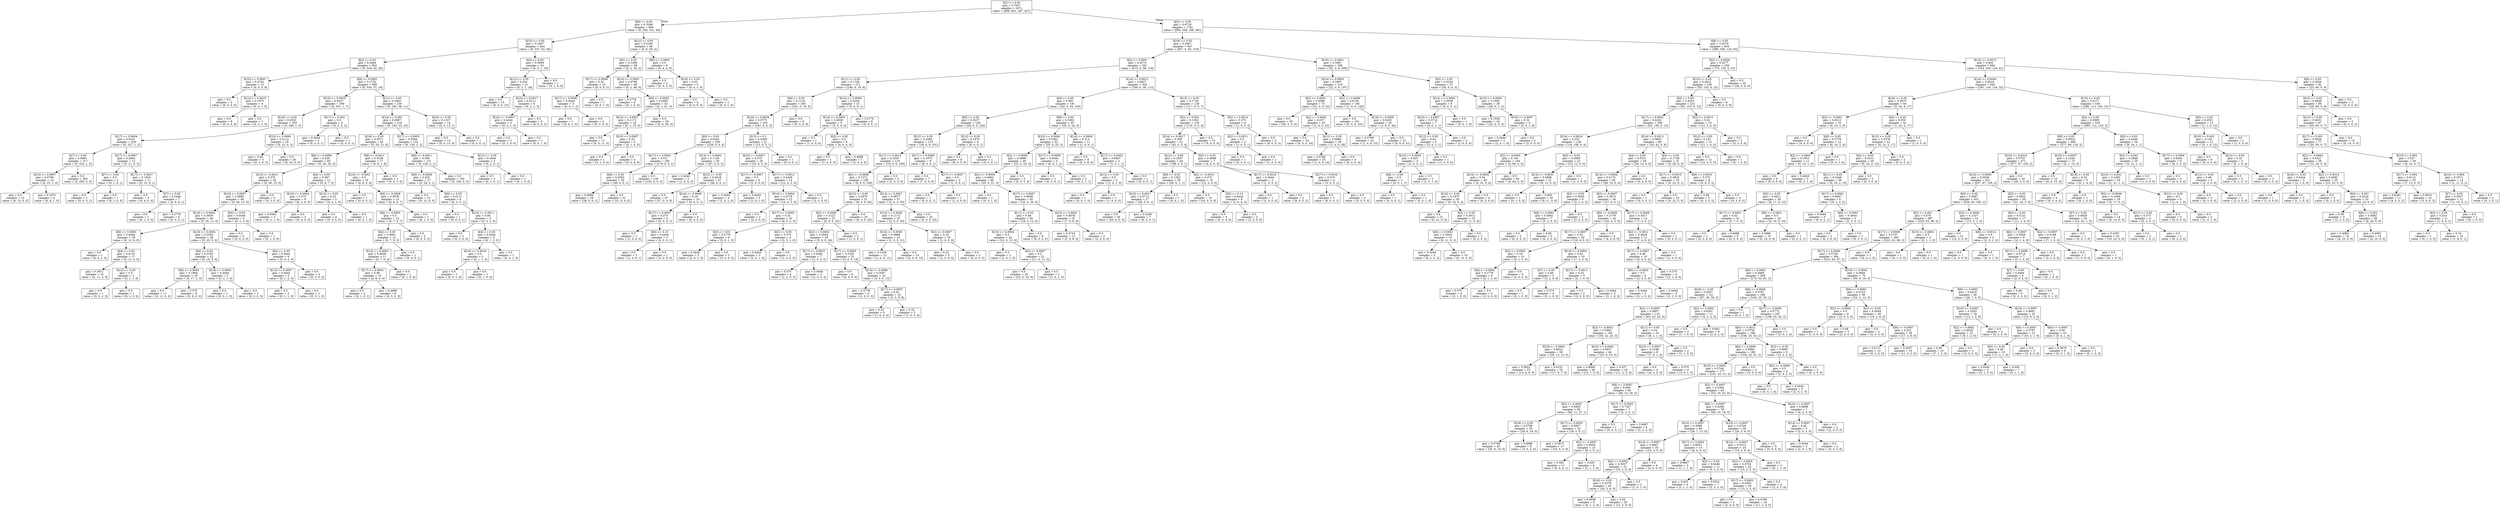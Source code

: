 digraph Tree {
node [shape=box] ;
0 [label="X[1] <= 0.05\ngini = 0.7037\nsamples = 2471\nvalue = [856, 901, 287, 427]"] ;
1 [label="X[8] <= 0.05\ngini = 0.3548\nsamples = 690\nvalue = [0, 543, 101, 46]"] ;
0 -> 1 [labeldistance=2.5, labelangle=45, headlabel="True"] ;
2 [label="X[15] <= 0.05\ngini = 0.2497\nsamples = 624\nvalue = [0, 537, 43, 44]"] ;
1 -> 2 ;
3 [label="X[5] <= 0.05\ngini = 0.2064\nsamples = 602\nvalue = [0, 534, 42, 26]"] ;
2 -> 3 ;
4 [label="X[10] <= 0.0001\ngini = 0.4734\nsamples = 13\nvalue = [0, 0, 5, 8]"] ;
3 -> 4 ;
5 [label="gini = 0.0\nsamples = 4\nvalue = [0, 0, 4, 0]"] ;
4 -> 5 ;
6 [label="X[14] <= 0.0015\ngini = 0.1975\nsamples = 9\nvalue = [0, 0, 1, 8]"] ;
4 -> 6 ;
7 [label="gini = 0.0\nsamples = 8\nvalue = [0, 0, 0, 8]"] ;
6 -> 7 ;
8 [label="gini = 0.0\nsamples = 1\nvalue = [0, 0, 1, 0]"] ;
6 -> 8 ;
9 [label="X[6] <= 0.0001\ngini = 0.1732\nsamples = 589\nvalue = [0, 534, 37, 18]"] ;
3 -> 9 ;
10 [label="X[10] <= 0.0025\ngini = 0.0437\nsamples = 359\nvalue = [0, 351, 1, 7]"] ;
9 -> 10 ;
11 [label="X[18] <= 0.05\ngini = 0.0333\nsamples = 355\nvalue = [0, 349, 1, 5]"] ;
10 -> 11 ;
12 [label="X[17] <= 0.0004\ngini = 0.0181\nsamples = 330\nvalue = [0, 327, 1, 2]"] ;
11 -> 12 ;
13 [label="X[7] <= 0.05\ngini = 0.0063\nsamples = 317\nvalue = [0, 316, 1, 0]"] ;
12 -> 13 ;
14 [label="X[10] <= 0.0007\ngini = 0.0799\nsamples = 24\nvalue = [0, 23, 1, 0]"] ;
13 -> 14 ;
15 [label="gini = 0.0\nsamples = 15\nvalue = [0, 15, 0, 0]"] ;
14 -> 15 ;
16 [label="gini = 0.1975\nsamples = 9\nvalue = [0, 8, 1, 0]"] ;
14 -> 16 ;
17 [label="gini = 0.0\nsamples = 293\nvalue = [0, 293, 0, 0]"] ;
13 -> 17 ;
18 [label="X[17] <= 0.0007\ngini = 0.2604\nsamples = 13\nvalue = [0, 11, 0, 2]"] ;
12 -> 18 ;
19 [label="X[7] <= 0.05\ngini = 0.5\nsamples = 2\nvalue = [0, 1, 0, 1]"] ;
18 -> 19 ;
20 [label="gini = 0.0\nsamples = 1\nvalue = [0, 0, 0, 1]"] ;
19 -> 20 ;
21 [label="gini = 0.0\nsamples = 1\nvalue = [0, 1, 0, 0]"] ;
19 -> 21 ;
22 [label="X[17] <= 0.0027\ngini = 0.1653\nsamples = 11\nvalue = [0, 10, 0, 1]"] ;
18 -> 22 ;
23 [label="gini = 0.0\nsamples = 4\nvalue = [0, 4, 0, 0]"] ;
22 -> 23 ;
24 [label="X[7] <= 0.05\ngini = 0.2449\nsamples = 7\nvalue = [0, 6, 0, 1]"] ;
22 -> 24 ;
25 [label="gini = 0.0\nsamples = 1\nvalue = [0, 1, 0, 0]"] ;
24 -> 25 ;
26 [label="gini = 0.2778\nsamples = 6\nvalue = [0, 5, 0, 1]"] ;
24 -> 26 ;
27 [label="X[10] <= 0.0006\ngini = 0.2112\nsamples = 25\nvalue = [0, 22, 0, 3]"] ;
11 -> 27 ;
28 [label="gini = 0.48\nsamples = 5\nvalue = [0, 2, 0, 3]"] ;
27 -> 28 ;
29 [label="gini = 0.0\nsamples = 20\nvalue = [0, 20, 0, 0]"] ;
27 -> 29 ;
30 [label="X[17] <= 0.002\ngini = 0.5\nsamples = 4\nvalue = [0, 2, 0, 2]"] ;
10 -> 30 ;
31 [label="gini = 0.4444\nsamples = 3\nvalue = [0, 2, 0, 1]"] ;
30 -> 31 ;
32 [label="gini = 0.0\nsamples = 1\nvalue = [0, 0, 0, 1]"] ;
30 -> 32 ;
33 [label="X[11] <= 0.05\ngini = 0.3402\nsamples = 230\nvalue = [0, 183, 36, 11]"] ;
9 -> 33 ;
34 [label="X[14] <= 0.001\ngini = 0.2687\nsamples = 216\nvalue = [0, 183, 23, 10]"] ;
33 -> 34 ;
35 [label="X[16] <= 0.05\ngini = 0.5071\nsamples = 82\nvalue = [0, 53, 21, 8]"] ;
34 -> 35 ;
36 [label="X[6] <= 0.0006\ngini = 0.426\nsamples = 65\nvalue = [0, 45, 20, 0]"] ;
35 -> 36 ;
37 [label="X[10] <= 0.0011\ngini = 0.375\nsamples = 52\nvalue = [0, 39, 13, 0]"] ;
36 -> 37 ;
38 [label="X[10] <= 0.0007\ngini = 0.3898\nsamples = 49\nvalue = [0, 36, 13, 0]"] ;
37 -> 38 ;
39 [label="X[10] <= 0.0002\ngini = 0.3639\nsamples = 46\nvalue = [0, 35, 11, 0]"] ;
38 -> 39 ;
40 [label="X[6] <= 0.0003\ngini = 0.4444\nsamples = 18\nvalue = [0, 12, 6, 0]"] ;
39 -> 40 ;
41 [label="gini = 0.0\nsamples = 1\nvalue = [0, 0, 1, 0]"] ;
40 -> 41 ;
42 [label="X[4] <= 0.05\ngini = 0.4152\nsamples = 17\nvalue = [0, 12, 5, 0]"] ;
40 -> 42 ;
43 [label="gini = 0.3911\nsamples = 15\nvalue = [0, 11, 4, 0]"] ;
42 -> 43 ;
44 [label="X[12] <= 0.05\ngini = 0.5\nsamples = 2\nvalue = [0, 1, 1, 0]"] ;
42 -> 44 ;
45 [label="gini = 0.0\nsamples = 1\nvalue = [0, 0, 1, 0]"] ;
44 -> 45 ;
46 [label="gini = 0.0\nsamples = 1\nvalue = [0, 1, 0, 0]"] ;
44 -> 46 ;
47 [label="X[10] <= 0.0004\ngini = 0.2934\nsamples = 28\nvalue = [0, 23, 5, 0]"] ;
39 -> 47 ;
48 [label="X[4] <= 0.05\ngini = 0.2355\nsamples = 22\nvalue = [0, 19, 3, 0]"] ;
47 -> 48 ;
49 [label="X[6] <= 0.0004\ngini = 0.1884\nsamples = 19\nvalue = [0, 17, 2, 0]"] ;
48 -> 49 ;
50 [label="gini = 0.0\nsamples = 11\nvalue = [0, 11, 0, 0]"] ;
49 -> 50 ;
51 [label="gini = 0.375\nsamples = 8\nvalue = [0, 6, 2, 0]"] ;
49 -> 51 ;
52 [label="X[14] <= 0.0003\ngini = 0.4444\nsamples = 3\nvalue = [0, 2, 1, 0]"] ;
48 -> 52 ;
53 [label="gini = 0.0\nsamples = 1\nvalue = [0, 0, 1, 0]"] ;
52 -> 53 ;
54 [label="gini = 0.0\nsamples = 2\nvalue = [0, 2, 0, 0]"] ;
52 -> 54 ;
55 [label="X[4] <= 0.05\ngini = 0.4444\nsamples = 6\nvalue = [0, 4, 2, 0]"] ;
47 -> 55 ;
56 [label="X[14] <= 0.0007\ngini = 0.4444\nsamples = 3\nvalue = [0, 1, 2, 0]"] ;
55 -> 56 ;
57 [label="gini = 0.5\nsamples = 2\nvalue = [0, 1, 1, 0]"] ;
56 -> 57 ;
58 [label="gini = 0.0\nsamples = 1\nvalue = [0, 0, 1, 0]"] ;
56 -> 58 ;
59 [label="gini = 0.0\nsamples = 3\nvalue = [0, 3, 0, 0]"] ;
55 -> 59 ;
60 [label="X[4] <= 0.05\ngini = 0.4444\nsamples = 3\nvalue = [0, 1, 2, 0]"] ;
38 -> 60 ;
61 [label="gini = 0.0\nsamples = 2\nvalue = [0, 0, 2, 0]"] ;
60 -> 61 ;
62 [label="gini = 0.0\nsamples = 1\nvalue = [0, 1, 0, 0]"] ;
60 -> 62 ;
63 [label="gini = 0.0\nsamples = 3\nvalue = [0, 3, 0, 0]"] ;
37 -> 63 ;
64 [label="X[4] <= 0.05\ngini = 0.497\nsamples = 13\nvalue = [0, 6, 7, 0]"] ;
36 -> 64 ;
65 [label="X[10] <= 0.0004\ngini = 0.375\nsamples = 8\nvalue = [0, 2, 6, 0]"] ;
64 -> 65 ;
66 [label="gini = 0.4444\nsamples = 3\nvalue = [0, 2, 1, 0]"] ;
65 -> 66 ;
67 [label="gini = 0.0\nsamples = 5\nvalue = [0, 0, 5, 0]"] ;
65 -> 67 ;
68 [label="X[12] <= 0.05\ngini = 0.32\nsamples = 5\nvalue = [0, 4, 1, 0]"] ;
64 -> 68 ;
69 [label="gini = 0.0\nsamples = 4\nvalue = [0, 4, 0, 0]"] ;
68 -> 69 ;
70 [label="gini = 0.0\nsamples = 1\nvalue = [0, 0, 1, 0]"] ;
68 -> 70 ;
71 [label="X[6] <= 0.0011\ngini = 0.5536\nsamples = 17\nvalue = [0, 8, 1, 8]"] ;
35 -> 71 ;
72 [label="X[10] <= 0.0001\ngini = 0.5\nsamples = 16\nvalue = [0, 8, 0, 8]"] ;
71 -> 72 ;
73 [label="gini = 0.0\nsamples = 1\nvalue = [0, 0, 0, 1]"] ;
72 -> 73 ;
74 [label="X[6] <= 0.0009\ngini = 0.4978\nsamples = 15\nvalue = [0, 8, 0, 7]"] ;
72 -> 74 ;
75 [label="X[6] <= 0.0005\ngini = 0.5\nsamples = 14\nvalue = [0, 7, 0, 7]"] ;
74 -> 75 ;
76 [label="X[4] <= 0.05\ngini = 0.4861\nsamples = 12\nvalue = [0, 7, 0, 5]"] ;
75 -> 76 ;
77 [label="X[10] <= 0.0005\ngini = 0.4628\nsamples = 11\nvalue = [0, 7, 0, 4]"] ;
76 -> 77 ;
78 [label="X[17] <= 0.0003\ngini = 0.48\nsamples = 10\nvalue = [0, 6, 0, 4]"] ;
77 -> 78 ;
79 [label="gini = 0.5\nsamples = 2\nvalue = [0, 1, 0, 1]"] ;
78 -> 79 ;
80 [label="gini = 0.4688\nsamples = 8\nvalue = [0, 5, 0, 3]"] ;
78 -> 80 ;
81 [label="gini = 0.0\nsamples = 1\nvalue = [0, 1, 0, 0]"] ;
77 -> 81 ;
82 [label="gini = 0.0\nsamples = 1\nvalue = [0, 0, 0, 1]"] ;
76 -> 82 ;
83 [label="gini = 0.0\nsamples = 2\nvalue = [0, 0, 0, 2]"] ;
75 -> 83 ;
84 [label="gini = 0.0\nsamples = 1\nvalue = [0, 1, 0, 0]"] ;
74 -> 84 ;
85 [label="gini = 0.0\nsamples = 1\nvalue = [0, 0, 1, 0]"] ;
71 -> 85 ;
86 [label="X[17] <= 0.0053\ngini = 0.0584\nsamples = 134\nvalue = [0, 130, 2, 2]"] ;
34 -> 86 ;
87 [label="X[6] <= 0.0011\ngini = 0.045\nsamples = 131\nvalue = [0, 128, 2, 1]"] ;
86 -> 87 ;
88 [label="X[6] <= 0.0008\ngini = 0.203\nsamples = 27\nvalue = [0, 24, 2, 1]"] ;
87 -> 88 ;
89 [label="gini = 0.0\nsamples = 21\nvalue = [0, 21, 0, 0]"] ;
88 -> 89 ;
90 [label="X[9] <= 0.05\ngini = 0.6111\nsamples = 6\nvalue = [0, 3, 2, 1]"] ;
88 -> 90 ;
91 [label="gini = 0.0\nsamples = 1\nvalue = [0, 0, 0, 1]"] ;
90 -> 91 ;
92 [label="X[10] <= 0.0011\ngini = 0.48\nsamples = 5\nvalue = [0, 3, 2, 0]"] ;
90 -> 92 ;
93 [label="gini = 0.0\nsamples = 2\nvalue = [0, 2, 0, 0]"] ;
92 -> 93 ;
94 [label="X[4] <= 0.05\ngini = 0.4444\nsamples = 3\nvalue = [0, 1, 2, 0]"] ;
92 -> 94 ;
95 [label="X[10] <= 0.0016\ngini = 0.5\nsamples = 2\nvalue = [0, 1, 1, 0]"] ;
94 -> 95 ;
96 [label="gini = 0.0\nsamples = 1\nvalue = [0, 0, 1, 0]"] ;
95 -> 96 ;
97 [label="gini = 0.0\nsamples = 1\nvalue = [0, 1, 0, 0]"] ;
95 -> 97 ;
98 [label="gini = 0.0\nsamples = 1\nvalue = [0, 0, 1, 0]"] ;
94 -> 98 ;
99 [label="gini = 0.0\nsamples = 104\nvalue = [0, 104, 0, 0]"] ;
87 -> 99 ;
100 [label="X[12] <= 0.05\ngini = 0.4444\nsamples = 3\nvalue = [0, 2, 0, 1]"] ;
86 -> 100 ;
101 [label="gini = 0.5\nsamples = 2\nvalue = [0, 1, 0, 1]"] ;
100 -> 101 ;
102 [label="gini = 0.0\nsamples = 1\nvalue = [0, 1, 0, 0]"] ;
100 -> 102 ;
103 [label="X[16] <= 0.05\ngini = 0.1327\nsamples = 14\nvalue = [0, 0, 13, 1]"] ;
33 -> 103 ;
104 [label="gini = 0.0\nsamples = 13\nvalue = [0, 0, 13, 0]"] ;
103 -> 104 ;
105 [label="gini = 0.0\nsamples = 1\nvalue = [0, 0, 0, 1]"] ;
103 -> 105 ;
106 [label="X[4] <= 0.05\ngini = 0.3099\nsamples = 22\nvalue = [0, 3, 1, 18]"] ;
2 -> 106 ;
107 [label="X[12] <= 0.05\ngini = 0.254\nsamples = 21\nvalue = [0, 2, 1, 18]"] ;
106 -> 107 ;
108 [label="gini = 0.0\nsamples = 15\nvalue = [0, 0, 0, 15]"] ;
107 -> 108 ;
109 [label="X[10] <= 0.0017\ngini = 0.6111\nsamples = 6\nvalue = [0, 2, 1, 3]"] ;
107 -> 109 ;
110 [label="X[10] <= 0.0007\ngini = 0.4444\nsamples = 3\nvalue = [0, 2, 1, 0]"] ;
109 -> 110 ;
111 [label="gini = 0.0\nsamples = 2\nvalue = [0, 2, 0, 0]"] ;
110 -> 111 ;
112 [label="gini = 0.0\nsamples = 1\nvalue = [0, 0, 1, 0]"] ;
110 -> 112 ;
113 [label="gini = 0.0\nsamples = 3\nvalue = [0, 0, 0, 3]"] ;
109 -> 113 ;
114 [label="gini = 0.0\nsamples = 1\nvalue = [0, 1, 0, 0]"] ;
106 -> 114 ;
115 [label="X[12] <= 0.05\ngini = 0.2185\nsamples = 66\nvalue = [0, 6, 58, 2]"] ;
1 -> 115 ;
116 [label="X[5] <= 0.05\ngini = 0.1308\nsamples = 58\nvalue = [0, 2, 54, 2]"] ;
115 -> 116 ;
117 [label="X[17] <= 0.0008\ngini = 0.32\nsamples = 10\nvalue = [0, 0, 8, 2]"] ;
116 -> 117 ;
118 [label="X[17] <= 0.0006\ngini = 0.4444\nsamples = 3\nvalue = [0, 0, 1, 2]"] ;
117 -> 118 ;
119 [label="gini = 0.0\nsamples = 1\nvalue = [0, 0, 1, 0]"] ;
118 -> 119 ;
120 [label="gini = 0.0\nsamples = 2\nvalue = [0, 0, 0, 2]"] ;
118 -> 120 ;
121 [label="gini = 0.0\nsamples = 7\nvalue = [0, 0, 7, 0]"] ;
117 -> 121 ;
122 [label="X[14] <= 0.0002\ngini = 0.0799\nsamples = 48\nvalue = [0, 2, 46, 0]"] ;
116 -> 122 ;
123 [label="gini = 0.2778\nsamples = 6\nvalue = [0, 1, 5, 0]"] ;
122 -> 123 ;
124 [label="X[6] <= 0.0005\ngini = 0.0465\nsamples = 42\nvalue = [0, 1, 41, 0]"] ;
122 -> 124 ;
125 [label="X[14] <= 0.0007\ngini = 0.1172\nsamples = 16\nvalue = [0, 1, 15, 0]"] ;
124 -> 125 ;
126 [label="gini = 0.0\nsamples = 11\nvalue = [0, 0, 11, 0]"] ;
125 -> 126 ;
127 [label="X[10] <= 0.0007\ngini = 0.32\nsamples = 5\nvalue = [0, 1, 4, 0]"] ;
125 -> 127 ;
128 [label="gini = 0.0\nsamples = 1\nvalue = [0, 1, 0, 0]"] ;
127 -> 128 ;
129 [label="gini = 0.0\nsamples = 4\nvalue = [0, 0, 4, 0]"] ;
127 -> 129 ;
130 [label="gini = 0.0\nsamples = 26\nvalue = [0, 0, 26, 0]"] ;
124 -> 130 ;
131 [label="X[6] <= 0.0002\ngini = 0.5\nsamples = 8\nvalue = [0, 4, 4, 0]"] ;
115 -> 131 ;
132 [label="gini = 0.0\nsamples = 3\nvalue = [0, 0, 3, 0]"] ;
131 -> 132 ;
133 [label="X[16] <= 0.05\ngini = 0.32\nsamples = 5\nvalue = [0, 4, 1, 0]"] ;
131 -> 133 ;
134 [label="gini = 0.0\nsamples = 4\nvalue = [0, 4, 0, 0]"] ;
133 -> 134 ;
135 [label="gini = 0.0\nsamples = 1\nvalue = [0, 0, 1, 0]"] ;
133 -> 135 ;
136 [label="X[5] <= 0.05\ngini = 0.6719\nsamples = 1781\nvalue = [856, 358, 186, 381]"] ;
0 -> 136 [labeldistance=2.5, labelangle=-45, headlabel="False"] ;
137 [label="X[18] <= 0.05\ngini = 0.5497\nsamples = 847\nvalue = [467, 0, 62, 318]"] ;
136 -> 137 ;
138 [label="X[2] <= 0.0001\ngini = 0.4574\nsamples = 591\nvalue = [415, 0, 58, 118]"] ;
137 -> 138 ;
139 [label="X[11] <= 0.05\ngini = 0.1706\nsamples = 271\nvalue = [246, 0, 19, 6]"] ;
138 -> 139 ;
140 [label="X[8] <= 0.05\ngini = 0.1118\nsamples = 256\nvalue = [241, 0, 10, 5]"] ;
139 -> 140 ;
141 [label="X[10] <= 0.0004\ngini = 0.0773\nsamples = 251\nvalue = [241, 0, 5, 5]"] ;
140 -> 141 ;
142 [label="X[0] <= 0.05\ngini = 0.0342\nsamples = 230\nvalue = [226, 0, 0, 4]"] ;
141 -> 142 ;
143 [label="X[17] <= 0.0002\ngini = 0.011\nsamples = 180\nvalue = [179, 0, 0, 1]"] ;
142 -> 143 ;
144 [label="X[9] <= 0.05\ngini = 0.0392\nsamples = 50\nvalue = [49, 0, 0, 1]"] ;
143 -> 144 ;
145 [label="gini = 0.0666\nsamples = 29\nvalue = [28, 0, 0, 1]"] ;
144 -> 145 ;
146 [label="gini = 0.0\nsamples = 21\nvalue = [21, 0, 0, 0]"] ;
144 -> 146 ;
147 [label="gini = 0.0\nsamples = 130\nvalue = [130, 0, 0, 0]"] ;
143 -> 147 ;
148 [label="X[14] <= 0.0003\ngini = 0.1128\nsamples = 50\nvalue = [47, 0, 0, 3]"] ;
142 -> 148 ;
149 [label="gini = 0.4444\nsamples = 3\nvalue = [1, 0, 0, 2]"] ;
148 -> 149 ;
150 [label="X[12] <= 0.05\ngini = 0.0416\nsamples = 47\nvalue = [46, 0, 0, 1]"] ;
148 -> 150 ;
151 [label="gini = 0.0\nsamples = 37\nvalue = [37, 0, 0, 0]"] ;
150 -> 151 ;
152 [label="X[14] <= 0.0006\ngini = 0.18\nsamples = 10\nvalue = [9, 0, 0, 1]"] ;
150 -> 152 ;
153 [label="X[17] <= 0.0007\ngini = 0.375\nsamples = 4\nvalue = [3, 0, 0, 1]"] ;
152 -> 153 ;
154 [label="gini = 0.0\nsamples = 1\nvalue = [1, 0, 0, 0]"] ;
153 -> 154 ;
155 [label="X[0] <= 0.15\ngini = 0.4444\nsamples = 3\nvalue = [2, 0, 0, 1]"] ;
153 -> 155 ;
156 [label="gini = 0.5\nsamples = 2\nvalue = [1, 0, 0, 1]"] ;
155 -> 156 ;
157 [label="gini = 0.0\nsamples = 1\nvalue = [1, 0, 0, 0]"] ;
155 -> 157 ;
158 [label="gini = 0.0\nsamples = 6\nvalue = [6, 0, 0, 0]"] ;
152 -> 158 ;
159 [label="X[15] <= 0.1\ngini = 0.4308\nsamples = 21\nvalue = [15, 0, 5, 1]"] ;
141 -> 159 ;
160 [label="X[10] <= 0.0007\ngini = 0.375\nsamples = 20\nvalue = [15, 0, 5, 0]"] ;
159 -> 160 ;
161 [label="X[17] <= 0.0007\ngini = 0.5\nsamples = 6\nvalue = [3, 0, 3, 0]"] ;
160 -> 161 ;
162 [label="gini = 0.4444\nsamples = 3\nvalue = [1, 0, 2, 0]"] ;
161 -> 162 ;
163 [label="gini = 0.4444\nsamples = 3\nvalue = [2, 0, 1, 0]"] ;
161 -> 163 ;
164 [label="X[17] <= 0.0012\ngini = 0.2449\nsamples = 14\nvalue = [12, 0, 2, 0]"] ;
160 -> 164 ;
165 [label="X[14] <= 0.0004\ngini = 0.2778\nsamples = 12\nvalue = [10, 0, 2, 0]"] ;
164 -> 165 ;
166 [label="gini = 0.0\nsamples = 2\nvalue = [2, 0, 0, 0]"] ;
165 -> 166 ;
167 [label="X[17] <= 0.0005\ngini = 0.32\nsamples = 10\nvalue = [8, 0, 2, 0]"] ;
165 -> 167 ;
168 [label="X[3] <= 0.05\ngini = 0.2778\nsamples = 6\nvalue = [5, 0, 1, 0]"] ;
167 -> 168 ;
169 [label="gini = 0.4444\nsamples = 3\nvalue = [2, 0, 1, 0]"] ;
168 -> 169 ;
170 [label="gini = 0.0\nsamples = 3\nvalue = [3, 0, 0, 0]"] ;
168 -> 170 ;
171 [label="X[0] <= 0.05\ngini = 0.375\nsamples = 4\nvalue = [3, 0, 1, 0]"] ;
167 -> 171 ;
172 [label="gini = 0.4444\nsamples = 3\nvalue = [2, 0, 1, 0]"] ;
171 -> 172 ;
173 [label="gini = 0.0\nsamples = 1\nvalue = [1, 0, 0, 0]"] ;
171 -> 173 ;
174 [label="gini = 0.0\nsamples = 2\nvalue = [2, 0, 0, 0]"] ;
164 -> 174 ;
175 [label="gini = 0.0\nsamples = 1\nvalue = [0, 0, 0, 1]"] ;
159 -> 175 ;
176 [label="gini = 0.0\nsamples = 5\nvalue = [0, 0, 5, 0]"] ;
140 -> 176 ;
177 [label="X[14] <= 0.0006\ngini = 0.5244\nsamples = 15\nvalue = [5, 0, 9, 1]"] ;
139 -> 177 ;
178 [label="X[14] <= 0.0003\ngini = 0.4938\nsamples = 9\nvalue = [5, 0, 4, 0]"] ;
177 -> 178 ;
179 [label="gini = 0.0\nsamples = 1\nvalue = [1, 0, 0, 0]"] ;
178 -> 179 ;
180 [label="X[3] <= 0.05\ngini = 0.5\nsamples = 8\nvalue = [4, 0, 4, 0]"] ;
178 -> 180 ;
181 [label="gini = 0.0\nsamples = 1\nvalue = [1, 0, 0, 0]"] ;
180 -> 181 ;
182 [label="gini = 0.4898\nsamples = 7\nvalue = [3, 0, 4, 0]"] ;
180 -> 182 ;
183 [label="gini = 0.2778\nsamples = 6\nvalue = [0, 0, 5, 1]"] ;
177 -> 183 ;
184 [label="X[14] <= 0.0012\ngini = 0.5837\nsamples = 320\nvalue = [169, 0, 39, 112]"] ;
138 -> 184 ;
185 [label="X[9] <= 0.05\ngini = 0.592\nsamples = 191\nvalue = [52, 0, 34, 105]"] ;
184 -> 185 ;
186 [label="X[0] <= 0.05\ngini = 0.3237\nsamples = 128\nvalue = [26, 0, 0, 102]"] ;
185 -> 186 ;
187 [label="X[12] <= 0.05\ngini = 0.2568\nsamples = 119\nvalue = [18, 0, 0, 101]"] ;
186 -> 187 ;
188 [label="X[17] <= 0.0012\ngini = 0.1653\nsamples = 110\nvalue = [10, 0, 0, 100]"] ;
187 -> 188 ;
189 [label="X[2] <= 0.0006\ngini = 0.1372\nsamples = 108\nvalue = [8, 0, 0, 100]"] ;
188 -> 189 ;
190 [label="X[15] <= 0.05\ngini = 0.2076\nsamples = 51\nvalue = [6, 0, 0, 45]"] ;
189 -> 190 ;
191 [label="X[2] <= 0.0005\ngini = 0.3122\nsamples = 31\nvalue = [6, 0, 0, 25]"] ;
190 -> 191 ;
192 [label="X[2] <= 0.0002\ngini = 0.2854\nsamples = 29\nvalue = [5, 0, 0, 24]"] ;
191 -> 192 ;
193 [label="X[17] <= 0.0003\ngini = 0.4082\nsamples = 7\nvalue = [2, 0, 0, 5]"] ;
192 -> 193 ;
194 [label="gini = 0.375\nsamples = 4\nvalue = [1, 0, 0, 3]"] ;
193 -> 194 ;
195 [label="gini = 0.4444\nsamples = 3\nvalue = [1, 0, 0, 2]"] ;
193 -> 195 ;
196 [label="X[17] <= 0.0005\ngini = 0.2355\nsamples = 22\nvalue = [3, 0, 0, 19]"] ;
192 -> 196 ;
197 [label="gini = 0.0\nsamples = 6\nvalue = [0, 0, 0, 6]"] ;
196 -> 197 ;
198 [label="X[14] <= 0.0006\ngini = 0.3047\nsamples = 16\nvalue = [3, 0, 0, 13]"] ;
196 -> 198 ;
199 [label="gini = 0.2778\nsamples = 6\nvalue = [1, 0, 0, 5]"] ;
198 -> 199 ;
200 [label="X[17] <= 0.0007\ngini = 0.32\nsamples = 10\nvalue = [2, 0, 0, 8]"] ;
198 -> 200 ;
201 [label="gini = 0.32\nsamples = 5\nvalue = [1, 0, 0, 4]"] ;
200 -> 201 ;
202 [label="gini = 0.32\nsamples = 5\nvalue = [1, 0, 0, 4]"] ;
200 -> 202 ;
203 [label="gini = 0.5\nsamples = 2\nvalue = [1, 0, 0, 1]"] ;
191 -> 203 ;
204 [label="gini = 0.0\nsamples = 20\nvalue = [0, 0, 0, 20]"] ;
190 -> 204 ;
205 [label="X[14] <= 0.0007\ngini = 0.0677\nsamples = 57\nvalue = [2, 0, 0, 55]"] ;
189 -> 205 ;
206 [label="X[14] <= 0.0006\ngini = 0.1172\nsamples = 32\nvalue = [2, 0, 0, 30]"] ;
205 -> 206 ;
207 [label="X[14] <= 0.0005\ngini = 0.0868\nsamples = 22\nvalue = [1, 0, 0, 21]"] ;
206 -> 207 ;
208 [label="gini = 0.1528\nsamples = 12\nvalue = [1, 0, 0, 11]"] ;
207 -> 208 ;
209 [label="gini = 0.0\nsamples = 10\nvalue = [0, 0, 0, 10]"] ;
207 -> 209 ;
210 [label="X[2] <= 0.0007\ngini = 0.18\nsamples = 10\nvalue = [1, 0, 0, 9]"] ;
206 -> 210 ;
211 [label="gini = 0.32\nsamples = 5\nvalue = [1, 0, 0, 4]"] ;
210 -> 211 ;
212 [label="gini = 0.0\nsamples = 5\nvalue = [0, 0, 0, 5]"] ;
210 -> 212 ;
213 [label="gini = 0.0\nsamples = 25\nvalue = [0, 0, 0, 25]"] ;
205 -> 213 ;
214 [label="gini = 0.0\nsamples = 2\nvalue = [2, 0, 0, 0]"] ;
188 -> 214 ;
215 [label="X[17] <= 0.0006\ngini = 0.1975\nsamples = 9\nvalue = [8, 0, 0, 1]"] ;
187 -> 215 ;
216 [label="gini = 0.0\nsamples = 7\nvalue = [7, 0, 0, 0]"] ;
215 -> 216 ;
217 [label="X[17] <= 0.0007\ngini = 0.5\nsamples = 2\nvalue = [1, 0, 0, 1]"] ;
215 -> 217 ;
218 [label="gini = 0.0\nsamples = 1\nvalue = [0, 0, 0, 1]"] ;
217 -> 218 ;
219 [label="gini = 0.0\nsamples = 1\nvalue = [1, 0, 0, 0]"] ;
217 -> 219 ;
220 [label="X[12] <= 0.05\ngini = 0.1975\nsamples = 9\nvalue = [8, 0, 0, 1]"] ;
186 -> 220 ;
221 [label="gini = 0.0\nsamples = 8\nvalue = [8, 0, 0, 0]"] ;
220 -> 221 ;
222 [label="gini = 0.0\nsamples = 1\nvalue = [0, 0, 0, 1]"] ;
220 -> 222 ;
223 [label="X[8] <= 0.05\ngini = 0.5362\nsamples = 63\nvalue = [26, 0, 34, 3]"] ;
185 -> 223 ;
224 [label="X[10] <= 0.0006\ngini = 0.5362\nsamples = 52\nvalue = [25, 0, 25, 2]"] ;
223 -> 224 ;
225 [label="X[2] <= 0.0009\ngini = 0.4998\nsamples = 49\nvalue = [25, 0, 24, 0]"] ;
224 -> 225 ;
226 [label="X[2] <= 0.0004\ngini = 0.4962\nsamples = 46\nvalue = [25, 0, 21, 0]"] ;
225 -> 226 ;
227 [label="gini = 0.0\nsamples = 1\nvalue = [0, 0, 1, 0]"] ;
226 -> 227 ;
228 [label="X[17] <= 0.0007\ngini = 0.4938\nsamples = 45\nvalue = [25, 0, 20, 0]"] ;
226 -> 228 ;
229 [label="X[11] <= 0.05\ngini = 0.48\nsamples = 30\nvalue = [18, 0, 12, 0]"] ;
228 -> 229 ;
230 [label="X[10] <= 0.0004\ngini = 0.5\nsamples = 24\nvalue = [12, 0, 12, 0]"] ;
229 -> 230 ;
231 [label="gini = 0.5\nsamples = 2\nvalue = [1, 0, 1, 0]"] ;
230 -> 231 ;
232 [label="X[2] <= 0.0007\ngini = 0.5\nsamples = 22\nvalue = [11, 0, 11, 0]"] ;
230 -> 232 ;
233 [label="gini = 0.5\nsamples = 20\nvalue = [10, 0, 10, 0]"] ;
232 -> 233 ;
234 [label="gini = 0.5\nsamples = 2\nvalue = [1, 0, 1, 0]"] ;
232 -> 234 ;
235 [label="gini = 0.0\nsamples = 6\nvalue = [6, 0, 0, 0]"] ;
229 -> 235 ;
236 [label="X[10] <= 0.0002\ngini = 0.4978\nsamples = 15\nvalue = [7, 0, 8, 0]"] ;
228 -> 236 ;
237 [label="gini = 0.4734\nsamples = 13\nvalue = [5, 0, 8, 0]"] ;
236 -> 237 ;
238 [label="gini = 0.0\nsamples = 2\nvalue = [2, 0, 0, 0]"] ;
236 -> 238 ;
239 [label="gini = 0.0\nsamples = 3\nvalue = [0, 0, 3, 0]"] ;
225 -> 239 ;
240 [label="X[17] <= 0.0005\ngini = 0.4444\nsamples = 3\nvalue = [0, 0, 1, 2]"] ;
224 -> 240 ;
241 [label="gini = 0.0\nsamples = 1\nvalue = [0, 0, 0, 1]"] ;
240 -> 241 ;
242 [label="gini = 0.5\nsamples = 2\nvalue = [0, 0, 1, 1]"] ;
240 -> 242 ;
243 [label="X[14] <= 0.0006\ngini = 0.314\nsamples = 11\nvalue = [1, 0, 9, 1]"] ;
223 -> 243 ;
244 [label="gini = 0.0\nsamples = 8\nvalue = [0, 0, 8, 0]"] ;
243 -> 244 ;
245 [label="X[17] <= 0.0003\ngini = 0.6667\nsamples = 3\nvalue = [1, 0, 1, 1]"] ;
243 -> 245 ;
246 [label="X[12] <= 0.05\ngini = 0.5\nsamples = 2\nvalue = [1, 0, 1, 0]"] ;
245 -> 246 ;
247 [label="gini = 0.0\nsamples = 1\nvalue = [0, 0, 1, 0]"] ;
246 -> 247 ;
248 [label="gini = 0.0\nsamples = 1\nvalue = [1, 0, 0, 0]"] ;
246 -> 248 ;
249 [label="gini = 0.0\nsamples = 1\nvalue = [0, 0, 0, 1]"] ;
245 -> 249 ;
250 [label="X[15] <= 0.05\ngini = 0.1729\nsamples = 129\nvalue = [117, 0, 5, 7]"] ;
184 -> 250 ;
251 [label="X[2] <= 0.002\ngini = 0.1362\nsamples = 125\nvalue = [116, 0, 5, 4]"] ;
250 -> 251 ;
252 [label="X[14] <= 0.0017\ngini = 0.306\nsamples = 51\nvalue = [42, 0, 5, 4]"] ;
251 -> 252 ;
253 [label="X[12] <= 0.05\ngini = 0.2407\nsamples = 44\nvalue = [38, 0, 5, 1]"] ;
252 -> 253 ;
254 [label="X[8] <= 0.05\ngini = 0.1352\nsamples = 28\nvalue = [26, 0, 1, 1]"] ;
253 -> 254 ;
255 [label="X[10] <= 0.0017\ngini = 0.0713\nsamples = 27\nvalue = [26, 0, 0, 1]"] ;
254 -> 255 ;
256 [label="gini = 0.0\nsamples = 20\nvalue = [20, 0, 0, 0]"] ;
255 -> 256 ;
257 [label="gini = 0.2449\nsamples = 7\nvalue = [6, 0, 0, 1]"] ;
255 -> 257 ;
258 [label="gini = 0.0\nsamples = 1\nvalue = [0, 0, 1, 0]"] ;
254 -> 258 ;
259 [label="X[2] <= 0.0015\ngini = 0.375\nsamples = 16\nvalue = [12, 0, 4, 0]"] ;
253 -> 259 ;
260 [label="gini = 0.0\nsamples = 10\nvalue = [10, 0, 0, 0]"] ;
259 -> 260 ;
261 [label="X[0] <= 0.15\ngini = 0.4444\nsamples = 6\nvalue = [2, 0, 4, 0]"] ;
259 -> 261 ;
262 [label="gini = 0.0\nsamples = 4\nvalue = [0, 0, 4, 0]"] ;
261 -> 262 ;
263 [label="gini = 0.0\nsamples = 2\nvalue = [2, 0, 0, 0]"] ;
261 -> 263 ;
264 [label="X[0] <= 0.05\ngini = 0.4898\nsamples = 7\nvalue = [4, 0, 0, 3]"] ;
252 -> 264 ;
265 [label="X[17] <= 0.0018\ngini = 0.4444\nsamples = 3\nvalue = [1, 0, 0, 2]"] ;
264 -> 265 ;
266 [label="gini = 0.0\nsamples = 1\nvalue = [1, 0, 0, 0]"] ;
265 -> 266 ;
267 [label="gini = 0.0\nsamples = 2\nvalue = [0, 0, 0, 2]"] ;
265 -> 267 ;
268 [label="X[17] <= 0.0016\ngini = 0.375\nsamples = 4\nvalue = [3, 0, 0, 1]"] ;
264 -> 268 ;
269 [label="gini = 0.0\nsamples = 1\nvalue = [0, 0, 0, 1]"] ;
268 -> 269 ;
270 [label="gini = 0.0\nsamples = 3\nvalue = [3, 0, 0, 0]"] ;
268 -> 270 ;
271 [label="gini = 0.0\nsamples = 74\nvalue = [74, 0, 0, 0]"] ;
251 -> 271 ;
272 [label="X[2] <= 0.0014\ngini = 0.375\nsamples = 4\nvalue = [1, 0, 0, 3]"] ;
250 -> 272 ;
273 [label="X[2] <= 0.0011\ngini = 0.5\nsamples = 2\nvalue = [1, 0, 0, 1]"] ;
272 -> 273 ;
274 [label="gini = 0.0\nsamples = 1\nvalue = [0, 0, 0, 1]"] ;
273 -> 274 ;
275 [label="gini = 0.0\nsamples = 1\nvalue = [1, 0, 0, 0]"] ;
273 -> 275 ;
276 [label="gini = 0.0\nsamples = 2\nvalue = [0, 0, 0, 2]"] ;
272 -> 276 ;
277 [label="X[10] <= 0.0001\ngini = 0.3481\nsamples = 256\nvalue = [52, 0, 4, 200]"] ;
137 -> 277 ;
278 [label="X[14] <= 0.0003\ngini = 0.1807\nsamples = 219\nvalue = [22, 0, 0, 197]"] ;
277 -> 278 ;
279 [label="X[2] <= 0.0001\ngini = 0.4098\nsamples = 73\nvalue = [21, 0, 0, 52]"] ;
278 -> 279 ;
280 [label="gini = 0.0\nsamples = 20\nvalue = [20, 0, 0, 0]"] ;
279 -> 280 ;
281 [label="X[2] <= 0.0002\ngini = 0.037\nsamples = 53\nvalue = [1, 0, 0, 52]"] ;
279 -> 281 ;
282 [label="gini = 0.0\nsamples = 24\nvalue = [0, 0, 0, 24]"] ;
281 -> 282 ;
283 [label="X[11] <= 0.05\ngini = 0.0666\nsamples = 29\nvalue = [1, 0, 0, 28]"] ;
281 -> 283 ;
284 [label="gini = 0.0768\nsamples = 25\nvalue = [1, 0, 0, 24]"] ;
283 -> 284 ;
285 [label="gini = 0.0\nsamples = 4\nvalue = [0, 0, 0, 4]"] ;
283 -> 285 ;
286 [label="X[2] <= 0.0008\ngini = 0.0136\nsamples = 146\nvalue = [1, 0, 0, 145]"] ;
278 -> 286 ;
287 [label="gini = 0.0\nsamples = 101\nvalue = [0, 0, 0, 101]"] ;
286 -> 287 ;
288 [label="X[14] <= 0.0005\ngini = 0.0435\nsamples = 45\nvalue = [1, 0, 0, 44]"] ;
286 -> 288 ;
289 [label="gini = 0.0799\nsamples = 24\nvalue = [1, 0, 0, 23]"] ;
288 -> 289 ;
290 [label="gini = 0.0\nsamples = 21\nvalue = [0, 0, 0, 21]"] ;
288 -> 290 ;
291 [label="X[3] <= 0.05\ngini = 0.3243\nsamples = 37\nvalue = [30, 0, 4, 3]"] ;
277 -> 291 ;
292 [label="X[14] <= 0.0005\ngini = 0.5938\nsamples = 8\nvalue = [4, 0, 3, 1]"] ;
291 -> 292 ;
293 [label="X[10] <= 0.0007\ngini = 0.5714\nsamples = 7\nvalue = [4, 0, 2, 1]"] ;
292 -> 293 ;
294 [label="X[12] <= 0.05\ngini = 0.64\nsamples = 5\nvalue = [2, 0, 2, 1]"] ;
293 -> 294 ;
295 [label="X[14] <= 0.0003\ngini = 0.625\nsamples = 4\nvalue = [1, 0, 2, 1]"] ;
294 -> 295 ;
296 [label="X[8] <= 0.05\ngini = 0.5\nsamples = 2\nvalue = [0, 0, 1, 1]"] ;
295 -> 296 ;
297 [label="gini = 0.0\nsamples = 1\nvalue = [0, 0, 0, 1]"] ;
296 -> 297 ;
298 [label="gini = 0.0\nsamples = 1\nvalue = [0, 0, 1, 0]"] ;
296 -> 298 ;
299 [label="gini = 0.5\nsamples = 2\nvalue = [1, 0, 1, 0]"] ;
295 -> 299 ;
300 [label="gini = 0.0\nsamples = 1\nvalue = [1, 0, 0, 0]"] ;
294 -> 300 ;
301 [label="gini = 0.0\nsamples = 2\nvalue = [2, 0, 0, 0]"] ;
293 -> 301 ;
302 [label="gini = 0.0\nsamples = 1\nvalue = [0, 0, 1, 0]"] ;
292 -> 302 ;
303 [label="X[10] <= 0.0004\ngini = 0.1902\nsamples = 29\nvalue = [26, 0, 1, 2]"] ;
291 -> 303 ;
304 [label="gini = 0.1528\nsamples = 24\nvalue = [22, 0, 0, 2]"] ;
303 -> 304 ;
305 [label="X[10] <= 0.0007\ngini = 0.32\nsamples = 5\nvalue = [4, 0, 1, 0]"] ;
303 -> 305 ;
306 [label="gini = 0.4444\nsamples = 3\nvalue = [2, 0, 1, 0]"] ;
305 -> 306 ;
307 [label="gini = 0.0\nsamples = 2\nvalue = [2, 0, 0, 0]"] ;
305 -> 307 ;
308 [label="X[9] <= 0.05\ngini = 0.6574\nsamples = 934\nvalue = [389, 358, 124, 63]"] ;
136 -> 308 ;
309 [label="X[2] <= 0.0026\ngini = 0.5277\nsamples = 250\nvalue = [75, 153, 0, 22]"] ;
308 -> 309 ;
310 [label="X[15] <= 0.05\ngini = 0.4912\nsamples = 230\nvalue = [55, 153, 0, 22]"] ;
309 -> 310 ;
311 [label="X[0] <= 0.05\ngini = 0.4553\nsamples = 221\nvalue = [55, 153, 0, 13]"] ;
310 -> 311 ;
312 [label="X[17] <= 0.0002\ngini = 0.4222\nsamples = 206\nvalue = [43, 150, 0, 13]"] ;
311 -> 312 ;
313 [label="X[14] <= 0.0016\ngini = 0.252\nsamples = 126\nvalue = [14, 108, 0, 4]"] ;
312 -> 313 ;
314 [label="X[2] <= 0.0005\ngini = 0.145\nsamples = 104\nvalue = [4, 96, 0, 4]"] ;
313 -> 314 ;
315 [label="X[14] <= 0.0002\ngini = 0.34\nsamples = 40\nvalue = [4, 32, 0, 4]"] ;
314 -> 315 ;
316 [label="X[18] <= 0.05\ngini = 0.1975\nsamples = 36\nvalue = [0, 32, 0, 4]"] ;
315 -> 316 ;
317 [label="gini = 0.0\nsamples = 21\nvalue = [0, 21, 0, 0]"] ;
316 -> 317 ;
318 [label="X[3] <= 0.05\ngini = 0.3911\nsamples = 15\nvalue = [0, 11, 0, 4]"] ;
316 -> 318 ;
319 [label="X[6] <= 0.0001\ngini = 0.2604\nsamples = 13\nvalue = [0, 11, 0, 2]"] ;
318 -> 319 ;
320 [label="gini = 0.4444\nsamples = 3\nvalue = [0, 1, 0, 2]"] ;
319 -> 320 ;
321 [label="gini = 0.0\nsamples = 10\nvalue = [0, 10, 0, 0]"] ;
319 -> 321 ;
322 [label="gini = 0.0\nsamples = 2\nvalue = [0, 0, 0, 2]"] ;
318 -> 322 ;
323 [label="gini = 0.0\nsamples = 4\nvalue = [4, 0, 0, 0]"] ;
315 -> 323 ;
324 [label="gini = 0.0\nsamples = 64\nvalue = [0, 64, 0, 0]"] ;
314 -> 324 ;
325 [label="X[4] <= 0.05\ngini = 0.4959\nsamples = 22\nvalue = [10, 12, 0, 0]"] ;
313 -> 325 ;
326 [label="X[14] <= 0.0031\ngini = 0.4898\nsamples = 21\nvalue = [9, 12, 0, 0]"] ;
325 -> 326 ;
327 [label="gini = 0.0\nsamples = 1\nvalue = [0, 1, 0, 0]"] ;
326 -> 327 ;
328 [label="gini = 0.495\nsamples = 20\nvalue = [9, 11, 0, 0]"] ;
326 -> 328 ;
329 [label="gini = 0.0\nsamples = 1\nvalue = [1, 0, 0, 0]"] ;
325 -> 329 ;
330 [label="X[14] <= 0.0013\ngini = 0.5803\nsamples = 80\nvalue = [29, 42, 0, 9]"] ;
312 -> 330 ;
331 [label="X[4] <= 0.05\ngini = 0.5531\nsamples = 49\nvalue = [29, 14, 0, 6]"] ;
330 -> 331 ;
332 [label="X[14] <= 0.0004\ngini = 0.5175\nsamples = 45\nvalue = [29, 10, 0, 6]"] ;
331 -> 332 ;
333 [label="X[3] <= 0.05\ngini = 0.5926\nsamples = 9\nvalue = [2, 2, 0, 5]"] ;
332 -> 333 ;
334 [label="X[6] <= 0.0001\ngini = 0.4082\nsamples = 7\nvalue = [0, 2, 0, 5]"] ;
333 -> 334 ;
335 [label="gini = 0.0\nsamples = 2\nvalue = [0, 0, 0, 2]"] ;
334 -> 335 ;
336 [label="gini = 0.48\nsamples = 5\nvalue = [0, 2, 0, 3]"] ;
334 -> 336 ;
337 [label="gini = 0.0\nsamples = 2\nvalue = [2, 0, 0, 0]"] ;
333 -> 337 ;
338 [label="X[2] <= 0.0007\ngini = 0.3873\nsamples = 36\nvalue = [27, 8, 0, 1]"] ;
332 -> 338 ;
339 [label="X[6] <= 0.0009\ngini = 0.2778\nsamples = 24\nvalue = [20, 4, 0, 0]"] ;
338 -> 339 ;
340 [label="X[17] <= 0.0007\ngini = 0.32\nsamples = 20\nvalue = [16, 4, 0, 0]"] ;
339 -> 340 ;
341 [label="X[2] <= 0.0002\ngini = 0.18\nsamples = 10\nvalue = [9, 1, 0, 0]"] ;
340 -> 341 ;
342 [label="X[6] <= 0.0002\ngini = 0.2778\nsamples = 6\nvalue = [5, 1, 0, 0]"] ;
341 -> 342 ;
343 [label="gini = 0.375\nsamples = 4\nvalue = [3, 1, 0, 0]"] ;
342 -> 343 ;
344 [label="gini = 0.0\nsamples = 2\nvalue = [2, 0, 0, 0]"] ;
342 -> 344 ;
345 [label="gini = 0.0\nsamples = 4\nvalue = [4, 0, 0, 0]"] ;
341 -> 345 ;
346 [label="X[14] <= 0.0004\ngini = 0.42\nsamples = 10\nvalue = [7, 3, 0, 0]"] ;
340 -> 346 ;
347 [label="X[7] <= 0.05\ngini = 0.48\nsamples = 5\nvalue = [3, 2, 0, 0]"] ;
346 -> 347 ;
348 [label="gini = 0.0\nsamples = 1\nvalue = [0, 1, 0, 0]"] ;
347 -> 348 ;
349 [label="gini = 0.375\nsamples = 4\nvalue = [3, 1, 0, 0]"] ;
347 -> 349 ;
350 [label="X[17] <= 0.0011\ngini = 0.32\nsamples = 5\nvalue = [4, 1, 0, 0]"] ;
346 -> 350 ;
351 [label="gini = 0.0\nsamples = 2\nvalue = [2, 0, 0, 0]"] ;
350 -> 351 ;
352 [label="gini = 0.4444\nsamples = 3\nvalue = [2, 1, 0, 0]"] ;
350 -> 352 ;
353 [label="gini = 0.0\nsamples = 4\nvalue = [4, 0, 0, 0]"] ;
339 -> 353 ;
354 [label="X[17] <= 0.0009\ngini = 0.5417\nsamples = 12\nvalue = [7, 4, 0, 1]"] ;
338 -> 354 ;
355 [label="X[2] <= 0.0011\ngini = 0.4628\nsamples = 11\nvalue = [7, 4, 0, 0]"] ;
354 -> 355 ;
356 [label="X[17] <= 0.0007\ngini = 0.48\nsamples = 10\nvalue = [6, 4, 0, 0]"] ;
355 -> 356 ;
357 [label="X[6] <= 0.0002\ngini = 0.5\nsamples = 6\nvalue = [3, 3, 0, 0]"] ;
356 -> 357 ;
358 [label="gini = 0.4444\nsamples = 3\nvalue = [2, 1, 0, 0]"] ;
357 -> 358 ;
359 [label="gini = 0.4444\nsamples = 3\nvalue = [1, 2, 0, 0]"] ;
357 -> 359 ;
360 [label="gini = 0.375\nsamples = 4\nvalue = [3, 1, 0, 0]"] ;
356 -> 360 ;
361 [label="gini = 0.0\nsamples = 1\nvalue = [1, 0, 0, 0]"] ;
355 -> 361 ;
362 [label="gini = 0.0\nsamples = 1\nvalue = [0, 0, 0, 1]"] ;
354 -> 362 ;
363 [label="gini = 0.0\nsamples = 4\nvalue = [0, 4, 0, 0]"] ;
331 -> 363 ;
364 [label="X[4] <= 0.05\ngini = 0.1748\nsamples = 31\nvalue = [0, 28, 0, 3]"] ;
330 -> 364 ;
365 [label="X[17] <= 0.0015\ngini = 0.0832\nsamples = 23\nvalue = [0, 22, 0, 1]"] ;
364 -> 365 ;
366 [label="gini = 0.0\nsamples = 1\nvalue = [0, 0, 0, 1]"] ;
365 -> 366 ;
367 [label="gini = 0.0\nsamples = 22\nvalue = [0, 22, 0, 0]"] ;
365 -> 367 ;
368 [label="X[6] <= 0.0015\ngini = 0.375\nsamples = 8\nvalue = [0, 6, 0, 2]"] ;
364 -> 368 ;
369 [label="gini = 0.48\nsamples = 5\nvalue = [0, 3, 0, 2]"] ;
368 -> 369 ;
370 [label="gini = 0.0\nsamples = 3\nvalue = [0, 3, 0, 0]"] ;
368 -> 370 ;
371 [label="X[2] <= 0.0015\ngini = 0.32\nsamples = 15\nvalue = [12, 3, 0, 0]"] ;
311 -> 371 ;
372 [label="X[12] <= 0.05\ngini = 0.142\nsamples = 13\nvalue = [12, 1, 0, 0]"] ;
371 -> 372 ;
373 [label="gini = 0.0\nsamples = 12\nvalue = [12, 0, 0, 0]"] ;
372 -> 373 ;
374 [label="gini = 0.0\nsamples = 1\nvalue = [0, 1, 0, 0]"] ;
372 -> 374 ;
375 [label="gini = 0.0\nsamples = 2\nvalue = [0, 2, 0, 0]"] ;
371 -> 375 ;
376 [label="gini = 0.0\nsamples = 9\nvalue = [0, 0, 0, 9]"] ;
310 -> 376 ;
377 [label="gini = 0.0\nsamples = 20\nvalue = [20, 0, 0, 0]"] ;
309 -> 377 ;
378 [label="X[14] <= 0.0015\ngini = 0.663\nsamples = 684\nvalue = [314, 205, 124, 41]"] ;
308 -> 378 ;
379 [label="X[14] <= 0.0004\ngini = 0.6516\nsamples = 592\nvalue = [291, 145, 124, 32]"] ;
378 -> 379 ;
380 [label="X[16] <= 0.05\ngini = 0.5975\nsamples = 58\nvalue = [5, 32, 4, 17]"] ;
379 -> 380 ;
381 [label="X[2] <= 0.0001\ngini = 0.5312\nsamples = 16\nvalue = [4, 10, 2, 0]"] ;
380 -> 381 ;
382 [label="gini = 0.0\nsamples = 4\nvalue = [4, 0, 0, 0]"] ;
381 -> 382 ;
383 [label="X[8] <= 0.05\ngini = 0.2778\nsamples = 12\nvalue = [0, 10, 2, 0]"] ;
381 -> 383 ;
384 [label="X[2] <= 0.0003\ngini = 0.1653\nsamples = 11\nvalue = [0, 10, 1, 0]"] ;
383 -> 384 ;
385 [label="gini = 0.0\nsamples = 8\nvalue = [0, 8, 0, 0]"] ;
384 -> 385 ;
386 [label="gini = 0.4444\nsamples = 3\nvalue = [0, 2, 1, 0]"] ;
384 -> 386 ;
387 [label="gini = 0.0\nsamples = 1\nvalue = [0, 0, 1, 0]"] ;
383 -> 387 ;
388 [label="X[0] <= 0.05\ngini = 0.559\nsamples = 42\nvalue = [1, 22, 2, 17]"] ;
380 -> 388 ;
389 [label="X[15] <= 0.05\ngini = 0.5378\nsamples = 41\nvalue = [0, 22, 2, 17]"] ;
388 -> 389 ;
390 [label="X[4] <= 0.05\ngini = 0.5312\nsamples = 39\nvalue = [0, 22, 2, 15]"] ;
389 -> 390 ;
391 [label="X[11] <= 0.05\ngini = 0.5448\nsamples = 36\nvalue = [0, 19, 2, 15]"] ;
390 -> 391 ;
392 [label="X[3] <= 0.05\ngini = 0.4911\nsamples = 30\nvalue = [0, 17, 0, 13]"] ;
391 -> 392 ;
393 [label="X[17] <= 0.0001\ngini = 0.42\nsamples = 10\nvalue = [0, 7, 0, 3]"] ;
392 -> 393 ;
394 [label="gini = 0.0\nsamples = 2\nvalue = [0, 2, 0, 0]"] ;
393 -> 394 ;
395 [label="gini = 0.4688\nsamples = 8\nvalue = [0, 5, 0, 3]"] ;
393 -> 395 ;
396 [label="X[6] <= 0.0001\ngini = 0.5\nsamples = 20\nvalue = [0, 10, 0, 10]"] ;
392 -> 396 ;
397 [label="gini = 0.4986\nsamples = 19\nvalue = [0, 10, 0, 9]"] ;
396 -> 397 ;
398 [label="gini = 0.0\nsamples = 1\nvalue = [0, 0, 0, 1]"] ;
396 -> 398 ;
399 [label="X[17] <= 0.0001\ngini = 0.6667\nsamples = 6\nvalue = [0, 2, 2, 2]"] ;
391 -> 399 ;
400 [label="gini = 0.4444\nsamples = 3\nvalue = [0, 0, 2, 1]"] ;
399 -> 400 ;
401 [label="X[6] <= 0.0001\ngini = 0.4444\nsamples = 3\nvalue = [0, 2, 0, 1]"] ;
399 -> 401 ;
402 [label="gini = 0.0\nsamples = 2\nvalue = [0, 2, 0, 0]"] ;
401 -> 402 ;
403 [label="gini = 0.0\nsamples = 1\nvalue = [0, 0, 0, 1]"] ;
401 -> 403 ;
404 [label="gini = 0.0\nsamples = 3\nvalue = [0, 3, 0, 0]"] ;
390 -> 404 ;
405 [label="gini = 0.0\nsamples = 2\nvalue = [0, 0, 0, 2]"] ;
389 -> 405 ;
406 [label="gini = 0.0\nsamples = 1\nvalue = [1, 0, 0, 0]"] ;
388 -> 406 ;
407 [label="X[15] <= 0.05\ngini = 0.6171\nsamples = 534\nvalue = [286, 113, 120, 15]"] ;
379 -> 407 ;
408 [label="X[4] <= 0.05\ngini = 0.5999\nsamples = 520\nvalue = [285, 112, 120, 3]"] ;
407 -> 408 ;
409 [label="X[8] <= 0.05\ngini = 0.5824\nsamples = 486\nvalue = [277, 88, 119, 2]"] ;
408 -> 409 ;
410 [label="X[10] <= 0.0014\ngini = 0.5703\nsamples = 471\nvalue = [277, 87, 105, 2]"] ;
409 -> 410 ;
411 [label="X[10] <= 0.0009\ngini = 0.5838\nsamples = 451\nvalue = [257, 87, 105, 2]"] ;
410 -> 411 ;
412 [label="X[0] <= 0.05\ngini = 0.5667\nsamples = 401\nvalue = [236, 63, 100, 2]"] ;
411 -> 412 ;
413 [label="X[2] <= 0.001\ngini = 0.576\nsamples = 387\nvalue = [223, 63, 99, 2]"] ;
412 -> 413 ;
414 [label="X[17] <= 0.0009\ngini = 0.5737\nsamples = 385\nvalue = [223, 62, 98, 2]"] ;
413 -> 414 ;
415 [label="X[17] <= 0.0008\ngini = 0.5728\nsamples = 384\nvalue = [223, 62, 97, 2]"] ;
414 -> 415 ;
416 [label="X[6] <= 0.0002\ngini = 0.5884\nsamples = 309\nvalue = [173, 53, 81, 2]"] ;
415 -> 416 ;
417 [label="X[18] <= 0.05\ngini = 0.5937\nsamples = 121\nvalue = [67, 28, 26, 0]"] ;
416 -> 417 ;
418 [label="X[2] <= 0.0007\ngini = 0.5807\nsamples = 110\nvalue = [63, 23, 24, 0]"] ;
417 -> 418 ;
419 [label="X[2] <= 0.0002\ngini = 0.5962\nsamples = 100\nvalue = [55, 22, 23, 0]"] ;
418 -> 419 ;
420 [label="X[10] <= 0.0002\ngini = 0.6052\nsamples = 56\nvalue = [30, 13, 13, 0]"] ;
419 -> 420 ;
421 [label="gini = 0.5822\nsamples = 23\nvalue = [13, 4, 6, 0]"] ;
420 -> 421 ;
422 [label="gini = 0.6152\nsamples = 33\nvalue = [17, 9, 7, 0]"] ;
420 -> 422 ;
423 [label="X[10] <= 0.0002\ngini = 0.5837\nsamples = 44\nvalue = [25, 9, 10, 0]"] ;
419 -> 423 ;
424 [label="gini = 0.6006\nsamples = 26\nvalue = [14, 7, 5, 0]"] ;
423 -> 424 ;
425 [label="gini = 0.537\nsamples = 18\nvalue = [11, 2, 5, 0]"] ;
423 -> 425 ;
426 [label="X[11] <= 0.05\ngini = 0.34\nsamples = 10\nvalue = [8, 1, 1, 0]"] ;
418 -> 426 ;
427 [label="X[10] <= 0.0007\ngini = 0.2188\nsamples = 8\nvalue = [7, 0, 1, 0]"] ;
426 -> 427 ;
428 [label="gini = 0.0\nsamples = 4\nvalue = [4, 0, 0, 0]"] ;
427 -> 428 ;
429 [label="gini = 0.375\nsamples = 4\nvalue = [3, 0, 1, 0]"] ;
427 -> 429 ;
430 [label="gini = 0.5\nsamples = 2\nvalue = [1, 1, 0, 0]"] ;
426 -> 430 ;
431 [label="X[2] <= 0.0002\ngini = 0.6281\nsamples = 11\nvalue = [4, 5, 2, 0]"] ;
417 -> 431 ;
432 [label="gini = 0.5\nsamples = 2\nvalue = [1, 1, 0, 0]"] ;
431 -> 432 ;
433 [label="gini = 0.642\nsamples = 9\nvalue = [3, 4, 2, 0]"] ;
431 -> 433 ;
434 [label="X[6] <= 0.0004\ngini = 0.5787\nsamples = 188\nvalue = [106, 25, 55, 2]"] ;
416 -> 434 ;
435 [label="gini = 0.0\nsamples = 1\nvalue = [0, 0, 1, 0]"] ;
434 -> 435 ;
436 [label="X[17] <= 0.0006\ngini = 0.5773\nsamples = 187\nvalue = [106, 25, 54, 2]"] ;
434 -> 436 ;
437 [label="X[6] <= 0.0011\ngini = 0.5758\nsamples = 186\nvalue = [106, 25, 53, 2]"] ;
436 -> 437 ;
438 [label="X[6] <= 0.0009\ngini = 0.5694\nsamples = 180\nvalue = [104, 23, 51, 2]"] ;
437 -> 438 ;
439 [label="X[10] <= 0.0002\ngini = 0.5744\nsamples = 177\nvalue = [101, 23, 51, 2]"] ;
438 -> 439 ;
440 [label="X[6] <= 0.0007\ngini = 0.608\nsamples = 92\nvalue = [48, 13, 29, 2]"] ;
439 -> 440 ;
441 [label="X[2] <= 0.0002\ngini = 0.5893\nsamples = 85\nvalue = [46, 11, 27, 1]"] ;
440 -> 441 ;
442 [label="X[18] <= 0.05\ngini = 0.5796\nsamples = 53\nvalue = [28, 6, 19, 0]"] ;
441 -> 442 ;
443 [label="gini = 0.5768\nsamples = 45\nvalue = [25, 6, 14, 0]"] ;
442 -> 443 ;
444 [label="gini = 0.4688\nsamples = 8\nvalue = [3, 0, 5, 0]"] ;
442 -> 444 ;
445 [label="X[17] <= 0.0002\ngini = 0.5957\nsamples = 32\nvalue = [18, 5, 8, 1]"] ;
441 -> 445 ;
446 [label="gini = 0.5675\nsamples = 17\nvalue = [10, 4, 3, 0]"] ;
445 -> 446 ;
447 [label="X[2] <= 0.0007\ngini = 0.5956\nsamples = 15\nvalue = [8, 1, 5, 1]"] ;
445 -> 447 ;
448 [label="gini = 0.562\nsamples = 11\nvalue = [6, 0, 4, 1]"] ;
447 -> 448 ;
449 [label="gini = 0.625\nsamples = 4\nvalue = [2, 1, 1, 0]"] ;
447 -> 449 ;
450 [label="X[17] <= 0.0002\ngini = 0.7347\nsamples = 7\nvalue = [2, 2, 2, 1]"] ;
440 -> 450 ;
451 [label="gini = 0.0\nsamples = 1\nvalue = [0, 0, 0, 1]"] ;
450 -> 451 ;
452 [label="gini = 0.6667\nsamples = 6\nvalue = [2, 2, 2, 0]"] ;
450 -> 452 ;
453 [label="X[2] <= 0.0007\ngini = 0.5304\nsamples = 85\nvalue = [53, 10, 22, 0]"] ;
439 -> 453 ;
454 [label="X[6] <= 0.0007\ngini = 0.5296\nsamples = 78\nvalue = [49, 10, 19, 0]"] ;
453 -> 454 ;
455 [label="X[10] <= 0.0007\ngini = 0.5589\nsamples = 49\nvalue = [29, 7, 13, 0]"] ;
454 -> 455 ;
456 [label="X[14] <= 0.0007\ngini = 0.4947\nsamples = 35\nvalue = [23, 3, 9, 0]"] ;
455 -> 456 ;
457 [label="X[2] <= 0.0002\ngini = 0.5307\nsamples = 31\nvalue = [19, 3, 9, 0]"] ;
456 -> 457 ;
458 [label="X[18] <= 0.05\ngini = 0.5279\nsamples = 29\nvalue = [18, 3, 8, 0]"] ;
457 -> 458 ;
459 [label="gini = 0.4938\nsamples = 9\nvalue = [6, 1, 2, 0]"] ;
458 -> 459 ;
460 [label="gini = 0.54\nsamples = 20\nvalue = [12, 2, 6, 0]"] ;
458 -> 460 ;
461 [label="gini = 0.5\nsamples = 2\nvalue = [1, 0, 1, 0]"] ;
457 -> 461 ;
462 [label="gini = 0.0\nsamples = 4\nvalue = [4, 0, 0, 0]"] ;
456 -> 462 ;
463 [label="X[17] <= 0.0002\ngini = 0.6531\nsamples = 14\nvalue = [6, 4, 4, 0]"] ;
455 -> 463 ;
464 [label="gini = 0.6667\nsamples = 3\nvalue = [1, 1, 1, 0]"] ;
463 -> 464 ;
465 [label="X[3] <= 0.05\ngini = 0.6446\nsamples = 11\nvalue = [5, 3, 3, 0]"] ;
463 -> 465 ;
466 [label="gini = 0.625\nsamples = 4\nvalue = [2, 1, 1, 0]"] ;
465 -> 466 ;
467 [label="gini = 0.6531\nsamples = 7\nvalue = [3, 2, 2, 0]"] ;
465 -> 467 ;
468 [label="X[10] <= 0.0007\ngini = 0.4709\nsamples = 29\nvalue = [20, 3, 6, 0]"] ;
454 -> 468 ;
469 [label="X[14] <= 0.0007\ngini = 0.5312\nsamples = 24\nvalue = [15, 3, 6, 0]"] ;
468 -> 469 ;
470 [label="X[2] <= 0.0002\ngini = 0.4752\nsamples = 22\nvalue = [15, 2, 5, 0]"] ;
469 -> 470 ;
471 [label="X[17] <= 0.0002\ngini = 0.4383\nsamples = 18\nvalue = [13, 2, 3, 0]"] ;
470 -> 471 ;
472 [label="gini = 0.0\nsamples = 2\nvalue = [2, 0, 0, 0]"] ;
471 -> 472 ;
473 [label="gini = 0.4766\nsamples = 16\nvalue = [11, 2, 3, 0]"] ;
471 -> 473 ;
474 [label="gini = 0.5\nsamples = 4\nvalue = [2, 0, 2, 0]"] ;
470 -> 474 ;
475 [label="gini = 0.5\nsamples = 2\nvalue = [0, 1, 1, 0]"] ;
469 -> 475 ;
476 [label="gini = 0.0\nsamples = 5\nvalue = [5, 0, 0, 0]"] ;
468 -> 476 ;
477 [label="X[10] <= 0.0007\ngini = 0.4898\nsamples = 7\nvalue = [4, 0, 3, 0]"] ;
453 -> 477 ;
478 [label="X[14] <= 0.0007\ngini = 0.48\nsamples = 5\nvalue = [2, 0, 3, 0]"] ;
477 -> 478 ;
479 [label="gini = 0.4444\nsamples = 3\nvalue = [2, 0, 1, 0]"] ;
478 -> 479 ;
480 [label="gini = 0.0\nsamples = 2\nvalue = [0, 0, 2, 0]"] ;
478 -> 480 ;
481 [label="gini = 0.0\nsamples = 2\nvalue = [2, 0, 0, 0]"] ;
477 -> 481 ;
482 [label="gini = 0.0\nsamples = 3\nvalue = [3, 0, 0, 0]"] ;
438 -> 482 ;
483 [label="X[3] <= 0.05\ngini = 0.6667\nsamples = 6\nvalue = [2, 2, 2, 0]"] ;
437 -> 483 ;
484 [label="X[2] <= 0.0006\ngini = 0.5\nsamples = 4\nvalue = [2, 0, 2, 0]"] ;
483 -> 484 ;
485 [label="gini = 0.0\nsamples = 1\nvalue = [0, 0, 1, 0]"] ;
484 -> 485 ;
486 [label="gini = 0.4444\nsamples = 3\nvalue = [2, 0, 1, 0]"] ;
484 -> 486 ;
487 [label="gini = 0.0\nsamples = 2\nvalue = [0, 2, 0, 0]"] ;
483 -> 487 ;
488 [label="gini = 0.0\nsamples = 1\nvalue = [0, 0, 1, 0]"] ;
436 -> 488 ;
489 [label="X[10] <= 0.0002\ngini = 0.4956\nsamples = 75\nvalue = [50, 9, 16, 0]"] ;
415 -> 489 ;
490 [label="X[6] <= 0.0002\ngini = 0.5123\nsamples = 36\nvalue = [22, 2, 12, 0]"] ;
489 -> 490 ;
491 [label="X[2] <= 0.0002\ngini = 0.5\nsamples = 6\nvalue = [3, 0, 3, 0]"] ;
490 -> 491 ;
492 [label="gini = 0.0\nsamples = 1\nvalue = [1, 0, 0, 0]"] ;
491 -> 492 ;
493 [label="gini = 0.48\nsamples = 5\nvalue = [2, 0, 3, 0]"] ;
491 -> 493 ;
494 [label="X[3] <= 0.05\ngini = 0.5044\nsamples = 30\nvalue = [19, 2, 9, 0]"] ;
490 -> 494 ;
495 [label="gini = 0.0\nsamples = 2\nvalue = [2, 0, 0, 0]"] ;
494 -> 495 ;
496 [label="X[6] <= 0.0007\ngini = 0.523\nsamples = 28\nvalue = [17, 2, 9, 0]"] ;
494 -> 496 ;
497 [label="gini = 0.6111\nsamples = 12\nvalue = [6, 2, 4, 0]"] ;
496 -> 497 ;
498 [label="gini = 0.4297\nsamples = 16\nvalue = [11, 0, 5, 0]"] ;
496 -> 498 ;
499 [label="X[6] <= 0.0002\ngini = 0.4418\nsamples = 39\nvalue = [28, 7, 4, 0]"] ;
489 -> 499 ;
500 [label="X[10] <= 0.0007\ngini = 0.3203\nsamples = 16\nvalue = [13, 1, 2, 0]"] ;
499 -> 500 ;
501 [label="X[2] <= 0.0002\ngini = 0.4028\nsamples = 12\nvalue = [9, 1, 2, 0]"] ;
500 -> 501 ;
502 [label="gini = 0.46\nsamples = 10\nvalue = [7, 1, 2, 0]"] ;
501 -> 502 ;
503 [label="gini = 0.0\nsamples = 2\nvalue = [2, 0, 0, 0]"] ;
501 -> 503 ;
504 [label="gini = 0.0\nsamples = 4\nvalue = [4, 0, 0, 0]"] ;
500 -> 504 ;
505 [label="X[10] <= 0.0007\ngini = 0.4991\nsamples = 23\nvalue = [15, 6, 2, 0]"] ;
499 -> 505 ;
506 [label="X[6] <= 0.0007\ngini = 0.3787\nsamples = 13\nvalue = [10, 2, 1, 0]"] ;
505 -> 506 ;
507 [label="X[3] <= 0.05\ngini = 0.46\nsamples = 10\nvalue = [7, 2, 1, 0]"] ;
506 -> 507 ;
508 [label="gini = 0.4444\nsamples = 3\nvalue = [2, 1, 0, 0]"] ;
507 -> 508 ;
509 [label="gini = 0.449\nsamples = 7\nvalue = [5, 1, 1, 0]"] ;
507 -> 509 ;
510 [label="gini = 0.0\nsamples = 3\nvalue = [3, 0, 0, 0]"] ;
506 -> 510 ;
511 [label="X[6] <= 0.0007\ngini = 0.58\nsamples = 10\nvalue = [5, 4, 1, 0]"] ;
505 -> 511 ;
512 [label="gini = 0.5679\nsamples = 9\nvalue = [5, 3, 1, 0]"] ;
511 -> 512 ;
513 [label="gini = 0.0\nsamples = 1\nvalue = [0, 1, 0, 0]"] ;
511 -> 513 ;
514 [label="gini = 0.0\nsamples = 1\nvalue = [0, 0, 1, 0]"] ;
414 -> 514 ;
515 [label="X[10] <= 0.0003\ngini = 0.5\nsamples = 2\nvalue = [0, 1, 1, 0]"] ;
413 -> 515 ;
516 [label="gini = 0.0\nsamples = 1\nvalue = [0, 1, 0, 0]"] ;
515 -> 516 ;
517 [label="gini = 0.0\nsamples = 1\nvalue = [0, 0, 1, 0]"] ;
515 -> 517 ;
518 [label="X[2] <= 0.0006\ngini = 0.1327\nsamples = 14\nvalue = [13, 0, 1, 0]"] ;
412 -> 518 ;
519 [label="gini = 0.0\nsamples = 12\nvalue = [12, 0, 0, 0]"] ;
518 -> 519 ;
520 [label="X[6] <= 0.0012\ngini = 0.5\nsamples = 2\nvalue = [1, 0, 1, 0]"] ;
518 -> 520 ;
521 [label="gini = 0.0\nsamples = 1\nvalue = [1, 0, 0, 0]"] ;
520 -> 521 ;
522 [label="gini = 0.0\nsamples = 1\nvalue = [0, 0, 1, 0]"] ;
520 -> 522 ;
523 [label="X[3] <= 0.05\ngini = 0.5832\nsamples = 50\nvalue = [21, 24, 5, 0]"] ;
411 -> 523 ;
524 [label="X[0] <= 0.05\ngini = 0.5121\nsamples = 17\nvalue = [11, 2, 4, 0]"] ;
523 -> 524 ;
525 [label="X[6] <= 0.0007\ngini = 0.5926\nsamples = 9\nvalue = [4, 1, 4, 0]"] ;
524 -> 525 ;
526 [label="X[17] <= 0.0008\ngini = 0.5714\nsamples = 7\nvalue = [2, 1, 4, 0]"] ;
525 -> 526 ;
527 [label="X[7] <= 0.05\ngini = 0.4444\nsamples = 6\nvalue = [2, 0, 4, 0]"] ;
526 -> 527 ;
528 [label="gini = 0.48\nsamples = 5\nvalue = [2, 0, 3, 0]"] ;
527 -> 528 ;
529 [label="gini = 0.0\nsamples = 1\nvalue = [0, 0, 1, 0]"] ;
527 -> 529 ;
530 [label="gini = 0.0\nsamples = 1\nvalue = [0, 1, 0, 0]"] ;
526 -> 530 ;
531 [label="gini = 0.0\nsamples = 2\nvalue = [2, 0, 0, 0]"] ;
525 -> 531 ;
532 [label="X[2] <= 0.0007\ngini = 0.2188\nsamples = 8\nvalue = [7, 1, 0, 0]"] ;
524 -> 532 ;
533 [label="gini = 0.0\nsamples = 7\nvalue = [7, 0, 0, 0]"] ;
532 -> 533 ;
534 [label="gini = 0.0\nsamples = 1\nvalue = [0, 1, 0, 0]"] ;
532 -> 534 ;
535 [label="X[7] <= 0.05\ngini = 0.4628\nsamples = 33\nvalue = [10, 22, 1, 0]"] ;
523 -> 535 ;
536 [label="gini = 0.0\nsamples = 1\nvalue = [0, 0, 1, 0]"] ;
535 -> 536 ;
537 [label="gini = 0.4297\nsamples = 32\nvalue = [10, 22, 0, 0]"] ;
535 -> 537 ;
538 [label="gini = 0.0\nsamples = 20\nvalue = [20, 0, 0, 0]"] ;
410 -> 538 ;
539 [label="X[10] <= 0.0007\ngini = 0.1244\nsamples = 15\nvalue = [0, 1, 14, 0]"] ;
409 -> 539 ;
540 [label="gini = 0.0\nsamples = 10\nvalue = [0, 0, 10, 0]"] ;
539 -> 540 ;
541 [label="X[18] <= 0.05\ngini = 0.32\nsamples = 5\nvalue = [0, 1, 4, 0]"] ;
539 -> 541 ;
542 [label="gini = 0.0\nsamples = 4\nvalue = [0, 0, 4, 0]"] ;
541 -> 542 ;
543 [label="gini = 0.0\nsamples = 1\nvalue = [0, 1, 0, 0]"] ;
541 -> 543 ;
544 [label="X[0] <= 0.05\ngini = 0.4446\nsamples = 34\nvalue = [8, 24, 1, 1]"] ;
408 -> 544 ;
545 [label="X[2] <= 0.001\ngini = 0.2848\nsamples = 25\nvalue = [2, 21, 1, 1]"] ;
544 -> 545 ;
546 [label="X[10] <= 0.001\ngini = 0.2292\nsamples = 24\nvalue = [1, 21, 1, 1]"] ;
545 -> 546 ;
547 [label="X[2] <= 0.0009\ngini = 0.1049\nsamples = 18\nvalue = [0, 17, 0, 1]"] ;
546 -> 547 ;
548 [label="gini = 0.0\nsamples = 14\nvalue = [0, 14, 0, 0]"] ;
547 -> 548 ;
549 [label="X[11] <= 0.05\ngini = 0.375\nsamples = 4\nvalue = [0, 3, 0, 1]"] ;
547 -> 549 ;
550 [label="gini = 0.5\nsamples = 2\nvalue = [0, 1, 0, 1]"] ;
549 -> 550 ;
551 [label="gini = 0.0\nsamples = 2\nvalue = [0, 2, 0, 0]"] ;
549 -> 551 ;
552 [label="X[12] <= 0.05\ngini = 0.5\nsamples = 6\nvalue = [1, 4, 1, 0]"] ;
546 -> 552 ;
553 [label="gini = 0.0\nsamples = 4\nvalue = [0, 4, 0, 0]"] ;
552 -> 553 ;
554 [label="gini = 0.5\nsamples = 2\nvalue = [1, 0, 1, 0]"] ;
552 -> 554 ;
555 [label="gini = 0.0\nsamples = 1\nvalue = [1, 0, 0, 0]"] ;
545 -> 555 ;
556 [label="X[17] <= 0.0006\ngini = 0.4444\nsamples = 9\nvalue = [6, 3, 0, 0]"] ;
544 -> 556 ;
557 [label="gini = 0.0\nsamples = 4\nvalue = [4, 0, 0, 0]"] ;
556 -> 557 ;
558 [label="X[12] <= 0.05\ngini = 0.48\nsamples = 5\nvalue = [2, 3, 0, 0]"] ;
556 -> 558 ;
559 [label="gini = 0.0\nsamples = 3\nvalue = [0, 3, 0, 0]"] ;
558 -> 559 ;
560 [label="gini = 0.0\nsamples = 2\nvalue = [2, 0, 0, 0]"] ;
558 -> 560 ;
561 [label="X[0] <= 0.05\ngini = 0.2551\nsamples = 14\nvalue = [1, 1, 0, 12]"] ;
407 -> 561 ;
562 [label="X[10] <= 0.001\ngini = 0.142\nsamples = 13\nvalue = [0, 1, 0, 12]"] ;
561 -> 562 ;
563 [label="gini = 0.0\nsamples = 8\nvalue = [0, 0, 0, 8]"] ;
562 -> 563 ;
564 [label="X[12] <= 0.05\ngini = 0.32\nsamples = 5\nvalue = [0, 1, 0, 4]"] ;
562 -> 564 ;
565 [label="gini = 0.5\nsamples = 2\nvalue = [0, 1, 0, 1]"] ;
564 -> 565 ;
566 [label="gini = 0.0\nsamples = 3\nvalue = [0, 0, 0, 3]"] ;
564 -> 566 ;
567 [label="gini = 0.0\nsamples = 1\nvalue = [1, 0, 0, 0]"] ;
561 -> 567 ;
568 [label="X[0] <= 0.05\ngini = 0.5026\nsamples = 92\nvalue = [23, 60, 0, 9]"] ;
378 -> 568 ;
569 [label="X[15] <= 0.05\ngini = 0.4848\nsamples = 89\nvalue = [20, 60, 0, 9]"] ;
568 -> 569 ;
570 [label="X[12] <= 0.05\ngini = 0.4651\nsamples = 87\nvalue = [20, 60, 0, 7]"] ;
569 -> 570 ;
571 [label="X[17] <= 0.001\ngini = 0.5026\nsamples = 77\nvalue = [20, 50, 0, 7]"] ;
570 -> 571 ;
572 [label="X[2] <= 0.0004\ngini = 0.4321\nsamples = 38\nvalue = [12, 26, 0, 0]"] ;
571 -> 572 ;
573 [label="X[18] <= 0.05\ngini = 0.4444\nsamples = 3\nvalue = [2, 1, 0, 0]"] ;
572 -> 573 ;
574 [label="gini = 0.0\nsamples = 1\nvalue = [1, 0, 0, 0]"] ;
573 -> 574 ;
575 [label="gini = 0.5\nsamples = 2\nvalue = [1, 1, 0, 0]"] ;
573 -> 575 ;
576 [label="X[2] <= 0.0014\ngini = 0.4082\nsamples = 35\nvalue = [10, 25, 0, 0]"] ;
572 -> 576 ;
577 [label="gini = 0.0\nsamples = 2\nvalue = [0, 2, 0, 0]"] ;
576 -> 577 ;
578 [label="X[6] <= 0.001\ngini = 0.4224\nsamples = 33\nvalue = [10, 23, 0, 0]"] ;
576 -> 578 ;
579 [label="gini = 0.48\nsamples = 5\nvalue = [2, 3, 0, 0]"] ;
578 -> 579 ;
580 [label="X[6] <= 0.003\ngini = 0.4082\nsamples = 28\nvalue = [8, 20, 0, 0]"] ;
578 -> 580 ;
581 [label="gini = 0.4082\nsamples = 14\nvalue = [4, 10, 0, 0]"] ;
580 -> 581 ;
582 [label="gini = 0.4082\nsamples = 14\nvalue = [4, 10, 0, 0]"] ;
580 -> 582 ;
583 [label="X[10] <= 0.003\ngini = 0.547\nsamples = 39\nvalue = [8, 24, 0, 7]"] ;
571 -> 583 ;
584 [label="X[17] <= 0.004\ngini = 0.6112\nsamples = 25\nvalue = [7, 13, 0, 5]"] ;
583 -> 584 ;
585 [label="gini = 0.6281\nsamples = 11\nvalue = [4, 5, 0, 2]"] ;
584 -> 585 ;
586 [label="gini = 0.5816\nsamples = 14\nvalue = [3, 8, 0, 3]"] ;
584 -> 586 ;
587 [label="X[10] <= 0.005\ngini = 0.3571\nsamples = 14\nvalue = [1, 11, 0, 2]"] ;
583 -> 587 ;
588 [label="X[7] <= 0.05\ngini = 0.2917\nsamples = 12\nvalue = [1, 10, 0, 1]"] ;
587 -> 588 ;
589 [label="X[3] <= 0.05\ngini = 0.314\nsamples = 11\nvalue = [1, 9, 0, 1]"] ;
588 -> 589 ;
590 [label="gini = 0.0\nsamples = 1\nvalue = [0, 1, 0, 0]"] ;
589 -> 590 ;
591 [label="gini = 0.34\nsamples = 10\nvalue = [1, 8, 0, 1]"] ;
589 -> 591 ;
592 [label="gini = 0.0\nsamples = 1\nvalue = [0, 1, 0, 0]"] ;
588 -> 592 ;
593 [label="gini = 0.5\nsamples = 2\nvalue = [0, 1, 0, 1]"] ;
587 -> 593 ;
594 [label="gini = 0.0\nsamples = 10\nvalue = [0, 10, 0, 0]"] ;
570 -> 594 ;
595 [label="gini = 0.0\nsamples = 2\nvalue = [0, 0, 0, 2]"] ;
569 -> 595 ;
596 [label="gini = 0.0\nsamples = 3\nvalue = [3, 0, 0, 0]"] ;
568 -> 596 ;
}